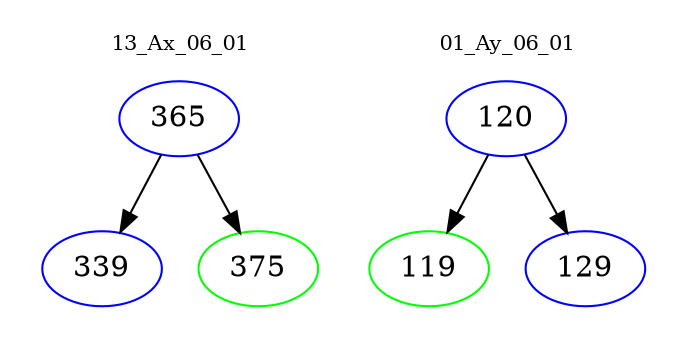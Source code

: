 digraph{
subgraph cluster_0 {
color = white
label = "13_Ax_06_01";
fontsize=10;
T0_365 [label="365", color="blue"]
T0_365 -> T0_339 [color="black"]
T0_339 [label="339", color="blue"]
T0_365 -> T0_375 [color="black"]
T0_375 [label="375", color="green"]
}
subgraph cluster_1 {
color = white
label = "01_Ay_06_01";
fontsize=10;
T1_120 [label="120", color="blue"]
T1_120 -> T1_119 [color="black"]
T1_119 [label="119", color="green"]
T1_120 -> T1_129 [color="black"]
T1_129 [label="129", color="blue"]
}
}
